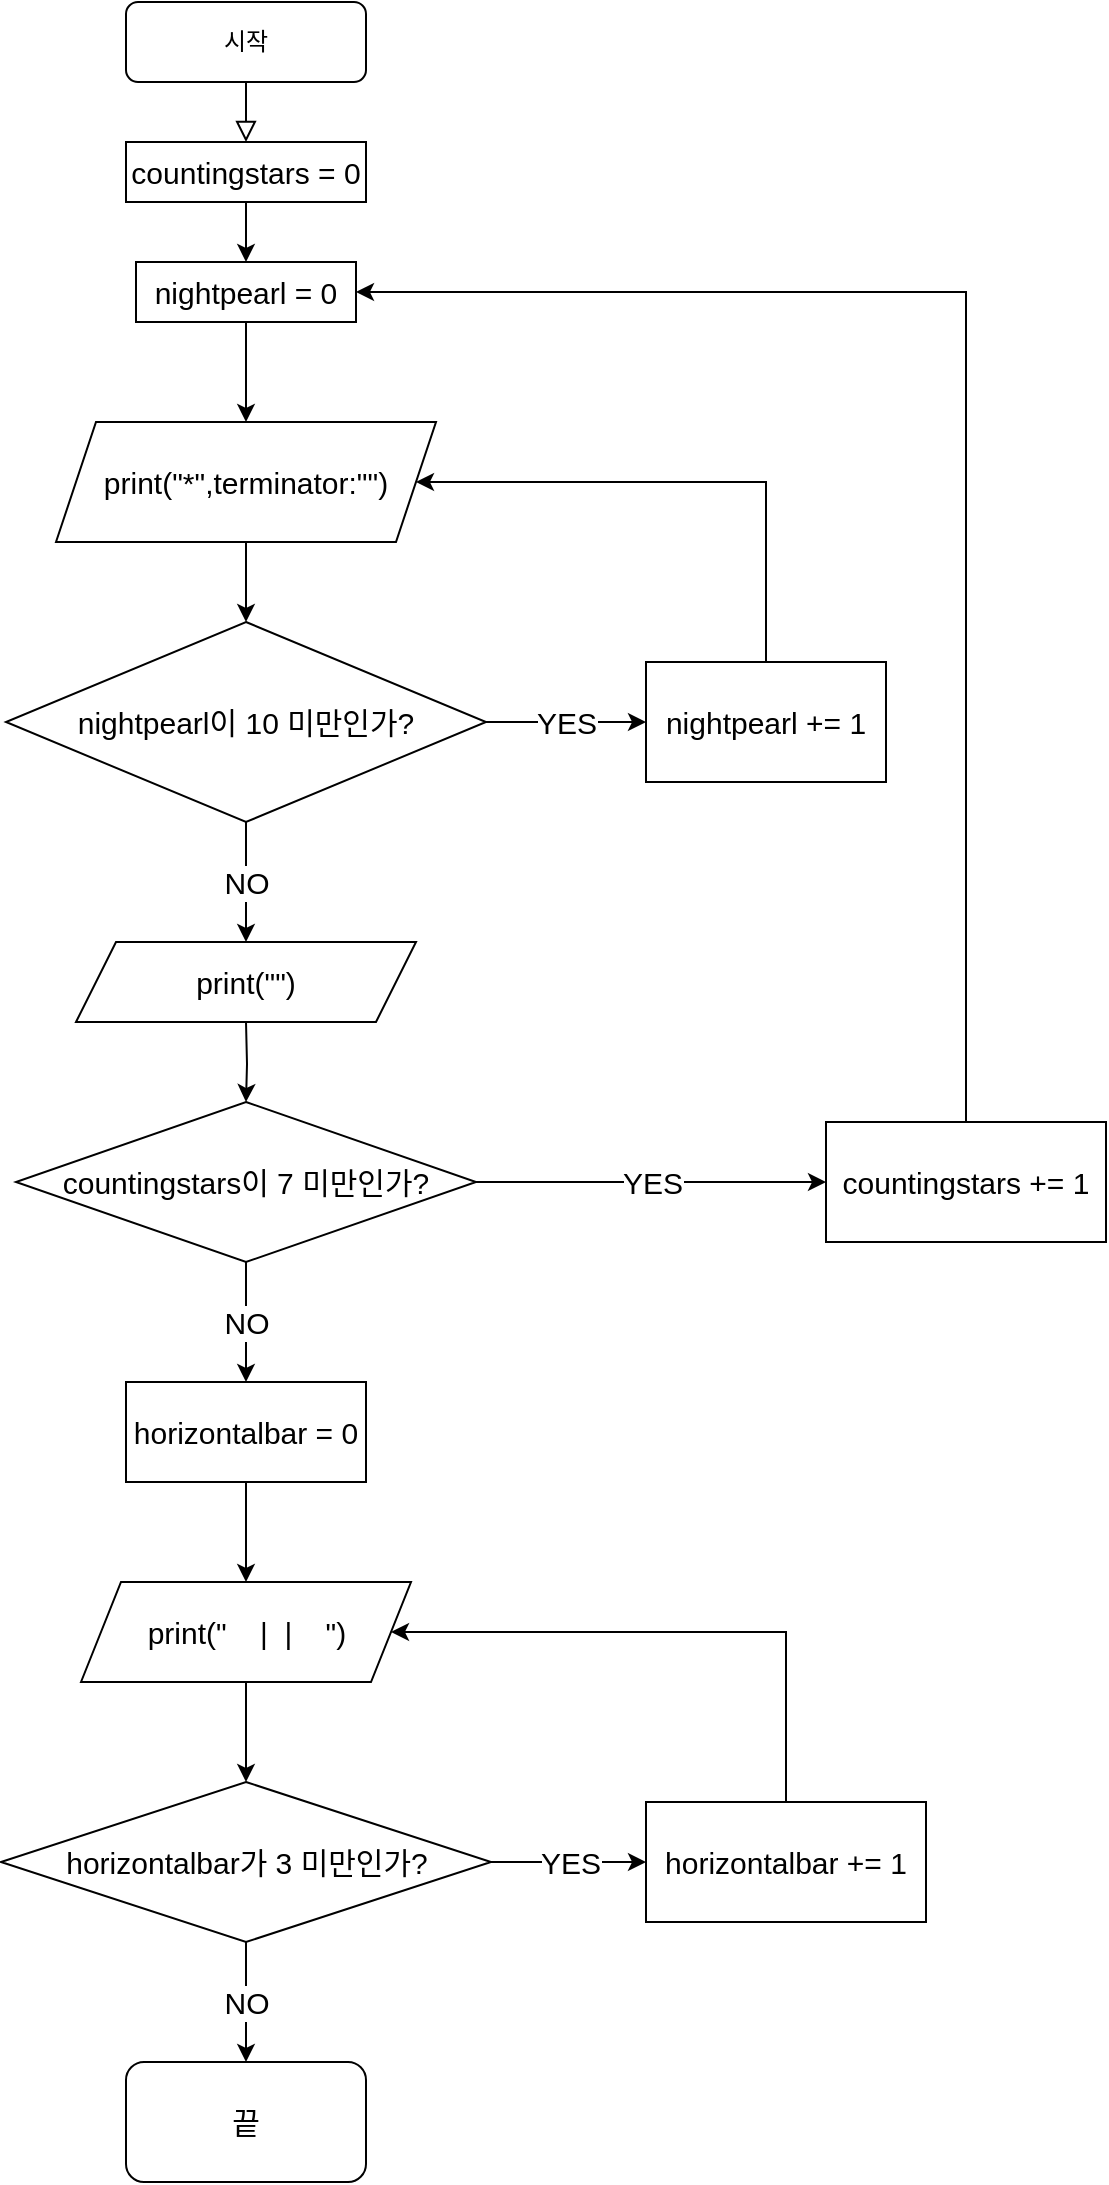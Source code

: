 <mxfile version="20.0.2" type="device"><diagram id="C5RBs43oDa-KdzZeNtuy" name="Page-1"><mxGraphModel dx="635" dy="689" grid="1" gridSize="10" guides="1" tooltips="1" connect="1" arrows="1" fold="1" page="1" pageScale="1" pageWidth="827" pageHeight="1169" math="0" shadow="0"><root><mxCell id="WIyWlLk6GJQsqaUBKTNV-0"/><mxCell id="WIyWlLk6GJQsqaUBKTNV-1" parent="WIyWlLk6GJQsqaUBKTNV-0"/><mxCell id="WIyWlLk6GJQsqaUBKTNV-2" value="" style="rounded=0;html=1;jettySize=auto;orthogonalLoop=1;fontSize=11;endArrow=block;endFill=0;endSize=8;strokeWidth=1;shadow=0;labelBackgroundColor=none;edgeStyle=orthogonalEdgeStyle;" parent="WIyWlLk6GJQsqaUBKTNV-1" source="WIyWlLk6GJQsqaUBKTNV-3" target="YI4Epem3JDMDC4fJWTzV-0" edge="1"><mxGeometry relative="1" as="geometry"/></mxCell><mxCell id="WIyWlLk6GJQsqaUBKTNV-3" value="시작" style="rounded=1;whiteSpace=wrap;html=1;fontSize=12;glass=0;strokeWidth=1;shadow=0;" parent="WIyWlLk6GJQsqaUBKTNV-1" vertex="1"><mxGeometry x="80" y="10" width="120" height="40" as="geometry"/></mxCell><mxCell id="YI4Epem3JDMDC4fJWTzV-2" style="edgeStyle=orthogonalEdgeStyle;rounded=0;orthogonalLoop=1;jettySize=auto;html=1;" edge="1" parent="WIyWlLk6GJQsqaUBKTNV-1" source="YI4Epem3JDMDC4fJWTzV-0" target="YI4Epem3JDMDC4fJWTzV-25"><mxGeometry relative="1" as="geometry"><mxPoint x="110" y="180" as="targetPoint"/></mxGeometry></mxCell><mxCell id="YI4Epem3JDMDC4fJWTzV-0" value="&lt;font style=&quot;font-size: 15px;&quot;&gt;countingstars = 0&lt;/font&gt;" style="rounded=0;whiteSpace=wrap;html=1;" vertex="1" parent="WIyWlLk6GJQsqaUBKTNV-1"><mxGeometry x="80" y="80" width="120" height="30" as="geometry"/></mxCell><mxCell id="YI4Epem3JDMDC4fJWTzV-4" style="edgeStyle=orthogonalEdgeStyle;rounded=0;orthogonalLoop=1;jettySize=auto;html=1;fontSize=15;exitX=0.5;exitY=1;exitDx=0;exitDy=0;entryX=0.5;entryY=0;entryDx=0;entryDy=0;" edge="1" parent="WIyWlLk6GJQsqaUBKTNV-1" target="YI4Epem3JDMDC4fJWTzV-5"><mxGeometry relative="1" as="geometry"><mxPoint x="140" y="280" as="sourcePoint"/><mxPoint x="160" y="400" as="targetPoint"/><Array as="points"><mxPoint x="140" y="320"/></Array></mxGeometry></mxCell><mxCell id="YI4Epem3JDMDC4fJWTzV-5" value="nightpearl이 10 미만인가?" style="rhombus;whiteSpace=wrap;html=1;fontSize=15;" vertex="1" parent="WIyWlLk6GJQsqaUBKTNV-1"><mxGeometry x="20" y="320" width="240" height="100" as="geometry"/></mxCell><mxCell id="YI4Epem3JDMDC4fJWTzV-8" value="NO&lt;br&gt;" style="endArrow=classic;html=1;rounded=0;fontSize=15;exitX=0.5;exitY=1;exitDx=0;exitDy=0;entryX=0.5;entryY=0;entryDx=0;entryDy=0;" edge="1" parent="WIyWlLk6GJQsqaUBKTNV-1" source="YI4Epem3JDMDC4fJWTzV-5"><mxGeometry width="50" height="50" relative="1" as="geometry"><mxPoint x="300" y="360" as="sourcePoint"/><mxPoint x="140" y="480" as="targetPoint"/></mxGeometry></mxCell><mxCell id="YI4Epem3JDMDC4fJWTzV-17" style="edgeStyle=orthogonalEdgeStyle;rounded=0;orthogonalLoop=1;jettySize=auto;html=1;fontSize=15;entryX=0.5;entryY=0;entryDx=0;entryDy=0;" edge="1" parent="WIyWlLk6GJQsqaUBKTNV-1" target="YI4Epem3JDMDC4fJWTzV-16"><mxGeometry relative="1" as="geometry"><mxPoint x="140" y="590" as="targetPoint"/><mxPoint x="140" y="520" as="sourcePoint"/></mxGeometry></mxCell><mxCell id="YI4Epem3JDMDC4fJWTzV-16" value="countingstars이 7 미만인가?" style="rhombus;whiteSpace=wrap;html=1;fontSize=15;" vertex="1" parent="WIyWlLk6GJQsqaUBKTNV-1"><mxGeometry x="25" y="560" width="230" height="80" as="geometry"/></mxCell><mxCell id="YI4Epem3JDMDC4fJWTzV-18" value="YES" style="endArrow=classic;html=1;rounded=0;fontSize=15;exitX=1;exitY=0.5;exitDx=0;exitDy=0;entryX=0;entryY=0.5;entryDx=0;entryDy=0;" edge="1" parent="WIyWlLk6GJQsqaUBKTNV-1" source="YI4Epem3JDMDC4fJWTzV-16" target="YI4Epem3JDMDC4fJWTzV-22"><mxGeometry width="50" height="50" relative="1" as="geometry"><mxPoint x="300" y="430" as="sourcePoint"/><mxPoint x="330" y="600" as="targetPoint"/></mxGeometry></mxCell><mxCell id="YI4Epem3JDMDC4fJWTzV-19" value="YES" style="endArrow=classic;html=1;rounded=0;fontSize=15;exitX=1;exitY=0.5;exitDx=0;exitDy=0;entryX=0;entryY=0.5;entryDx=0;entryDy=0;" edge="1" parent="WIyWlLk6GJQsqaUBKTNV-1" source="YI4Epem3JDMDC4fJWTzV-5" target="YI4Epem3JDMDC4fJWTzV-20"><mxGeometry width="50" height="50" relative="1" as="geometry"><mxPoint x="300" y="430" as="sourcePoint"/><mxPoint x="330" y="370" as="targetPoint"/></mxGeometry></mxCell><mxCell id="YI4Epem3JDMDC4fJWTzV-20" value="nightpearl += 1" style="rounded=0;whiteSpace=wrap;html=1;fontSize=15;" vertex="1" parent="WIyWlLk6GJQsqaUBKTNV-1"><mxGeometry x="340" y="340" width="120" height="60" as="geometry"/></mxCell><mxCell id="YI4Epem3JDMDC4fJWTzV-21" value="" style="endArrow=classic;html=1;rounded=0;fontSize=15;exitX=0.5;exitY=0;exitDx=0;exitDy=0;entryX=1;entryY=0.5;entryDx=0;entryDy=0;" edge="1" parent="WIyWlLk6GJQsqaUBKTNV-1" source="YI4Epem3JDMDC4fJWTzV-20" target="YI4Epem3JDMDC4fJWTzV-27"><mxGeometry width="50" height="50" relative="1" as="geometry"><mxPoint x="300" y="430" as="sourcePoint"/><mxPoint x="140" y="190" as="targetPoint"/><Array as="points"><mxPoint x="400" y="250"/></Array></mxGeometry></mxCell><mxCell id="YI4Epem3JDMDC4fJWTzV-22" value="countingstars += 1" style="rounded=0;whiteSpace=wrap;html=1;fontSize=15;" vertex="1" parent="WIyWlLk6GJQsqaUBKTNV-1"><mxGeometry x="430" y="570" width="140" height="60" as="geometry"/></mxCell><mxCell id="YI4Epem3JDMDC4fJWTzV-23" value="" style="endArrow=classic;html=1;rounded=0;fontSize=15;exitX=0.5;exitY=0;exitDx=0;exitDy=0;entryX=1;entryY=0.5;entryDx=0;entryDy=0;" edge="1" parent="WIyWlLk6GJQsqaUBKTNV-1" source="YI4Epem3JDMDC4fJWTzV-22" target="YI4Epem3JDMDC4fJWTzV-25"><mxGeometry width="50" height="50" relative="1" as="geometry"><mxPoint x="300" y="430" as="sourcePoint"/><mxPoint x="190" y="130" as="targetPoint"/><Array as="points"><mxPoint x="500" y="155"/></Array></mxGeometry></mxCell><mxCell id="YI4Epem3JDMDC4fJWTzV-24" value="NO" style="endArrow=classic;html=1;rounded=0;fontSize=15;exitX=0.5;exitY=1;exitDx=0;exitDy=0;" edge="1" parent="WIyWlLk6GJQsqaUBKTNV-1" source="YI4Epem3JDMDC4fJWTzV-16"><mxGeometry width="50" height="50" relative="1" as="geometry"><mxPoint x="300" y="640" as="sourcePoint"/><mxPoint x="140" y="700" as="targetPoint"/></mxGeometry></mxCell><mxCell id="YI4Epem3JDMDC4fJWTzV-25" value="nightpearl = 0" style="rounded=0;whiteSpace=wrap;html=1;fontSize=15;" vertex="1" parent="WIyWlLk6GJQsqaUBKTNV-1"><mxGeometry x="85" y="140" width="110" height="30" as="geometry"/></mxCell><mxCell id="YI4Epem3JDMDC4fJWTzV-26" value="" style="endArrow=classic;html=1;rounded=0;fontSize=15;exitX=0.5;exitY=1;exitDx=0;exitDy=0;entryX=0.5;entryY=0;entryDx=0;entryDy=0;" edge="1" parent="WIyWlLk6GJQsqaUBKTNV-1" source="YI4Epem3JDMDC4fJWTzV-25"><mxGeometry width="50" height="50" relative="1" as="geometry"><mxPoint x="300" y="260" as="sourcePoint"/><mxPoint x="140" y="220" as="targetPoint"/></mxGeometry></mxCell><mxCell id="YI4Epem3JDMDC4fJWTzV-27" value="print(&quot;*&quot;,terminator:&quot;&quot;)" style="shape=parallelogram;perimeter=parallelogramPerimeter;whiteSpace=wrap;html=1;fixedSize=1;fontSize=15;" vertex="1" parent="WIyWlLk6GJQsqaUBKTNV-1"><mxGeometry x="45" y="220" width="190" height="60" as="geometry"/></mxCell><mxCell id="YI4Epem3JDMDC4fJWTzV-29" value="print(&quot;&quot;)" style="shape=parallelogram;perimeter=parallelogramPerimeter;whiteSpace=wrap;html=1;fixedSize=1;fontSize=15;" vertex="1" parent="WIyWlLk6GJQsqaUBKTNV-1"><mxGeometry x="55" y="480" width="170" height="40" as="geometry"/></mxCell><mxCell id="YI4Epem3JDMDC4fJWTzV-32" style="edgeStyle=orthogonalEdgeStyle;rounded=0;orthogonalLoop=1;jettySize=auto;html=1;entryX=0.5;entryY=0;entryDx=0;entryDy=0;fontSize=15;" edge="1" parent="WIyWlLk6GJQsqaUBKTNV-1" source="YI4Epem3JDMDC4fJWTzV-30" target="YI4Epem3JDMDC4fJWTzV-31"><mxGeometry relative="1" as="geometry"/></mxCell><mxCell id="YI4Epem3JDMDC4fJWTzV-30" value="horizontalbar = 0" style="rounded=0;whiteSpace=wrap;html=1;fontSize=15;" vertex="1" parent="WIyWlLk6GJQsqaUBKTNV-1"><mxGeometry x="80" y="700" width="120" height="50" as="geometry"/></mxCell><mxCell id="YI4Epem3JDMDC4fJWTzV-35" style="edgeStyle=orthogonalEdgeStyle;rounded=0;orthogonalLoop=1;jettySize=auto;html=1;entryX=0.5;entryY=0;entryDx=0;entryDy=0;fontSize=15;" edge="1" parent="WIyWlLk6GJQsqaUBKTNV-1" source="YI4Epem3JDMDC4fJWTzV-31" target="YI4Epem3JDMDC4fJWTzV-34"><mxGeometry relative="1" as="geometry"/></mxCell><mxCell id="YI4Epem3JDMDC4fJWTzV-31" value="print(&quot;&amp;nbsp; &amp;nbsp; |&amp;nbsp; |&amp;nbsp; &amp;nbsp; &quot;)" style="shape=parallelogram;perimeter=parallelogramPerimeter;whiteSpace=wrap;html=1;fixedSize=1;fontSize=15;" vertex="1" parent="WIyWlLk6GJQsqaUBKTNV-1"><mxGeometry x="57.5" y="800" width="165" height="50" as="geometry"/></mxCell><mxCell id="YI4Epem3JDMDC4fJWTzV-34" value="horizontalbar가 3 미만인가?" style="rhombus;whiteSpace=wrap;html=1;fontSize=15;" vertex="1" parent="WIyWlLk6GJQsqaUBKTNV-1"><mxGeometry x="17.5" y="900" width="245" height="80" as="geometry"/></mxCell><mxCell id="YI4Epem3JDMDC4fJWTzV-36" value="YES" style="endArrow=classic;html=1;rounded=0;fontSize=15;exitX=1;exitY=0.5;exitDx=0;exitDy=0;entryX=0;entryY=0.5;entryDx=0;entryDy=0;" edge="1" parent="WIyWlLk6GJQsqaUBKTNV-1" source="YI4Epem3JDMDC4fJWTzV-34" target="YI4Epem3JDMDC4fJWTzV-37"><mxGeometry width="50" height="50" relative="1" as="geometry"><mxPoint x="300" y="870" as="sourcePoint"/><mxPoint x="330" y="940" as="targetPoint"/></mxGeometry></mxCell><mxCell id="YI4Epem3JDMDC4fJWTzV-37" value="horizontalbar += 1" style="rounded=0;whiteSpace=wrap;html=1;fontSize=15;" vertex="1" parent="WIyWlLk6GJQsqaUBKTNV-1"><mxGeometry x="340" y="910" width="140" height="60" as="geometry"/></mxCell><mxCell id="YI4Epem3JDMDC4fJWTzV-38" value="" style="endArrow=classic;html=1;rounded=0;fontSize=15;exitX=0.5;exitY=0;exitDx=0;exitDy=0;entryX=1;entryY=0.5;entryDx=0;entryDy=0;" edge="1" parent="WIyWlLk6GJQsqaUBKTNV-1" source="YI4Epem3JDMDC4fJWTzV-37" target="YI4Epem3JDMDC4fJWTzV-31"><mxGeometry width="50" height="50" relative="1" as="geometry"><mxPoint x="300" y="680" as="sourcePoint"/><mxPoint x="140" y="770" as="targetPoint"/><Array as="points"><mxPoint x="410" y="825"/></Array></mxGeometry></mxCell><mxCell id="YI4Epem3JDMDC4fJWTzV-39" value="NO" style="endArrow=classic;html=1;rounded=0;fontSize=15;exitX=0.5;exitY=1;exitDx=0;exitDy=0;" edge="1" parent="WIyWlLk6GJQsqaUBKTNV-1" source="YI4Epem3JDMDC4fJWTzV-34"><mxGeometry width="50" height="50" relative="1" as="geometry"><mxPoint x="300" y="780" as="sourcePoint"/><mxPoint x="140" y="1040" as="targetPoint"/></mxGeometry></mxCell><mxCell id="YI4Epem3JDMDC4fJWTzV-40" value="끝" style="rounded=1;whiteSpace=wrap;html=1;fontSize=15;" vertex="1" parent="WIyWlLk6GJQsqaUBKTNV-1"><mxGeometry x="80" y="1040" width="120" height="60" as="geometry"/></mxCell></root></mxGraphModel></diagram></mxfile>